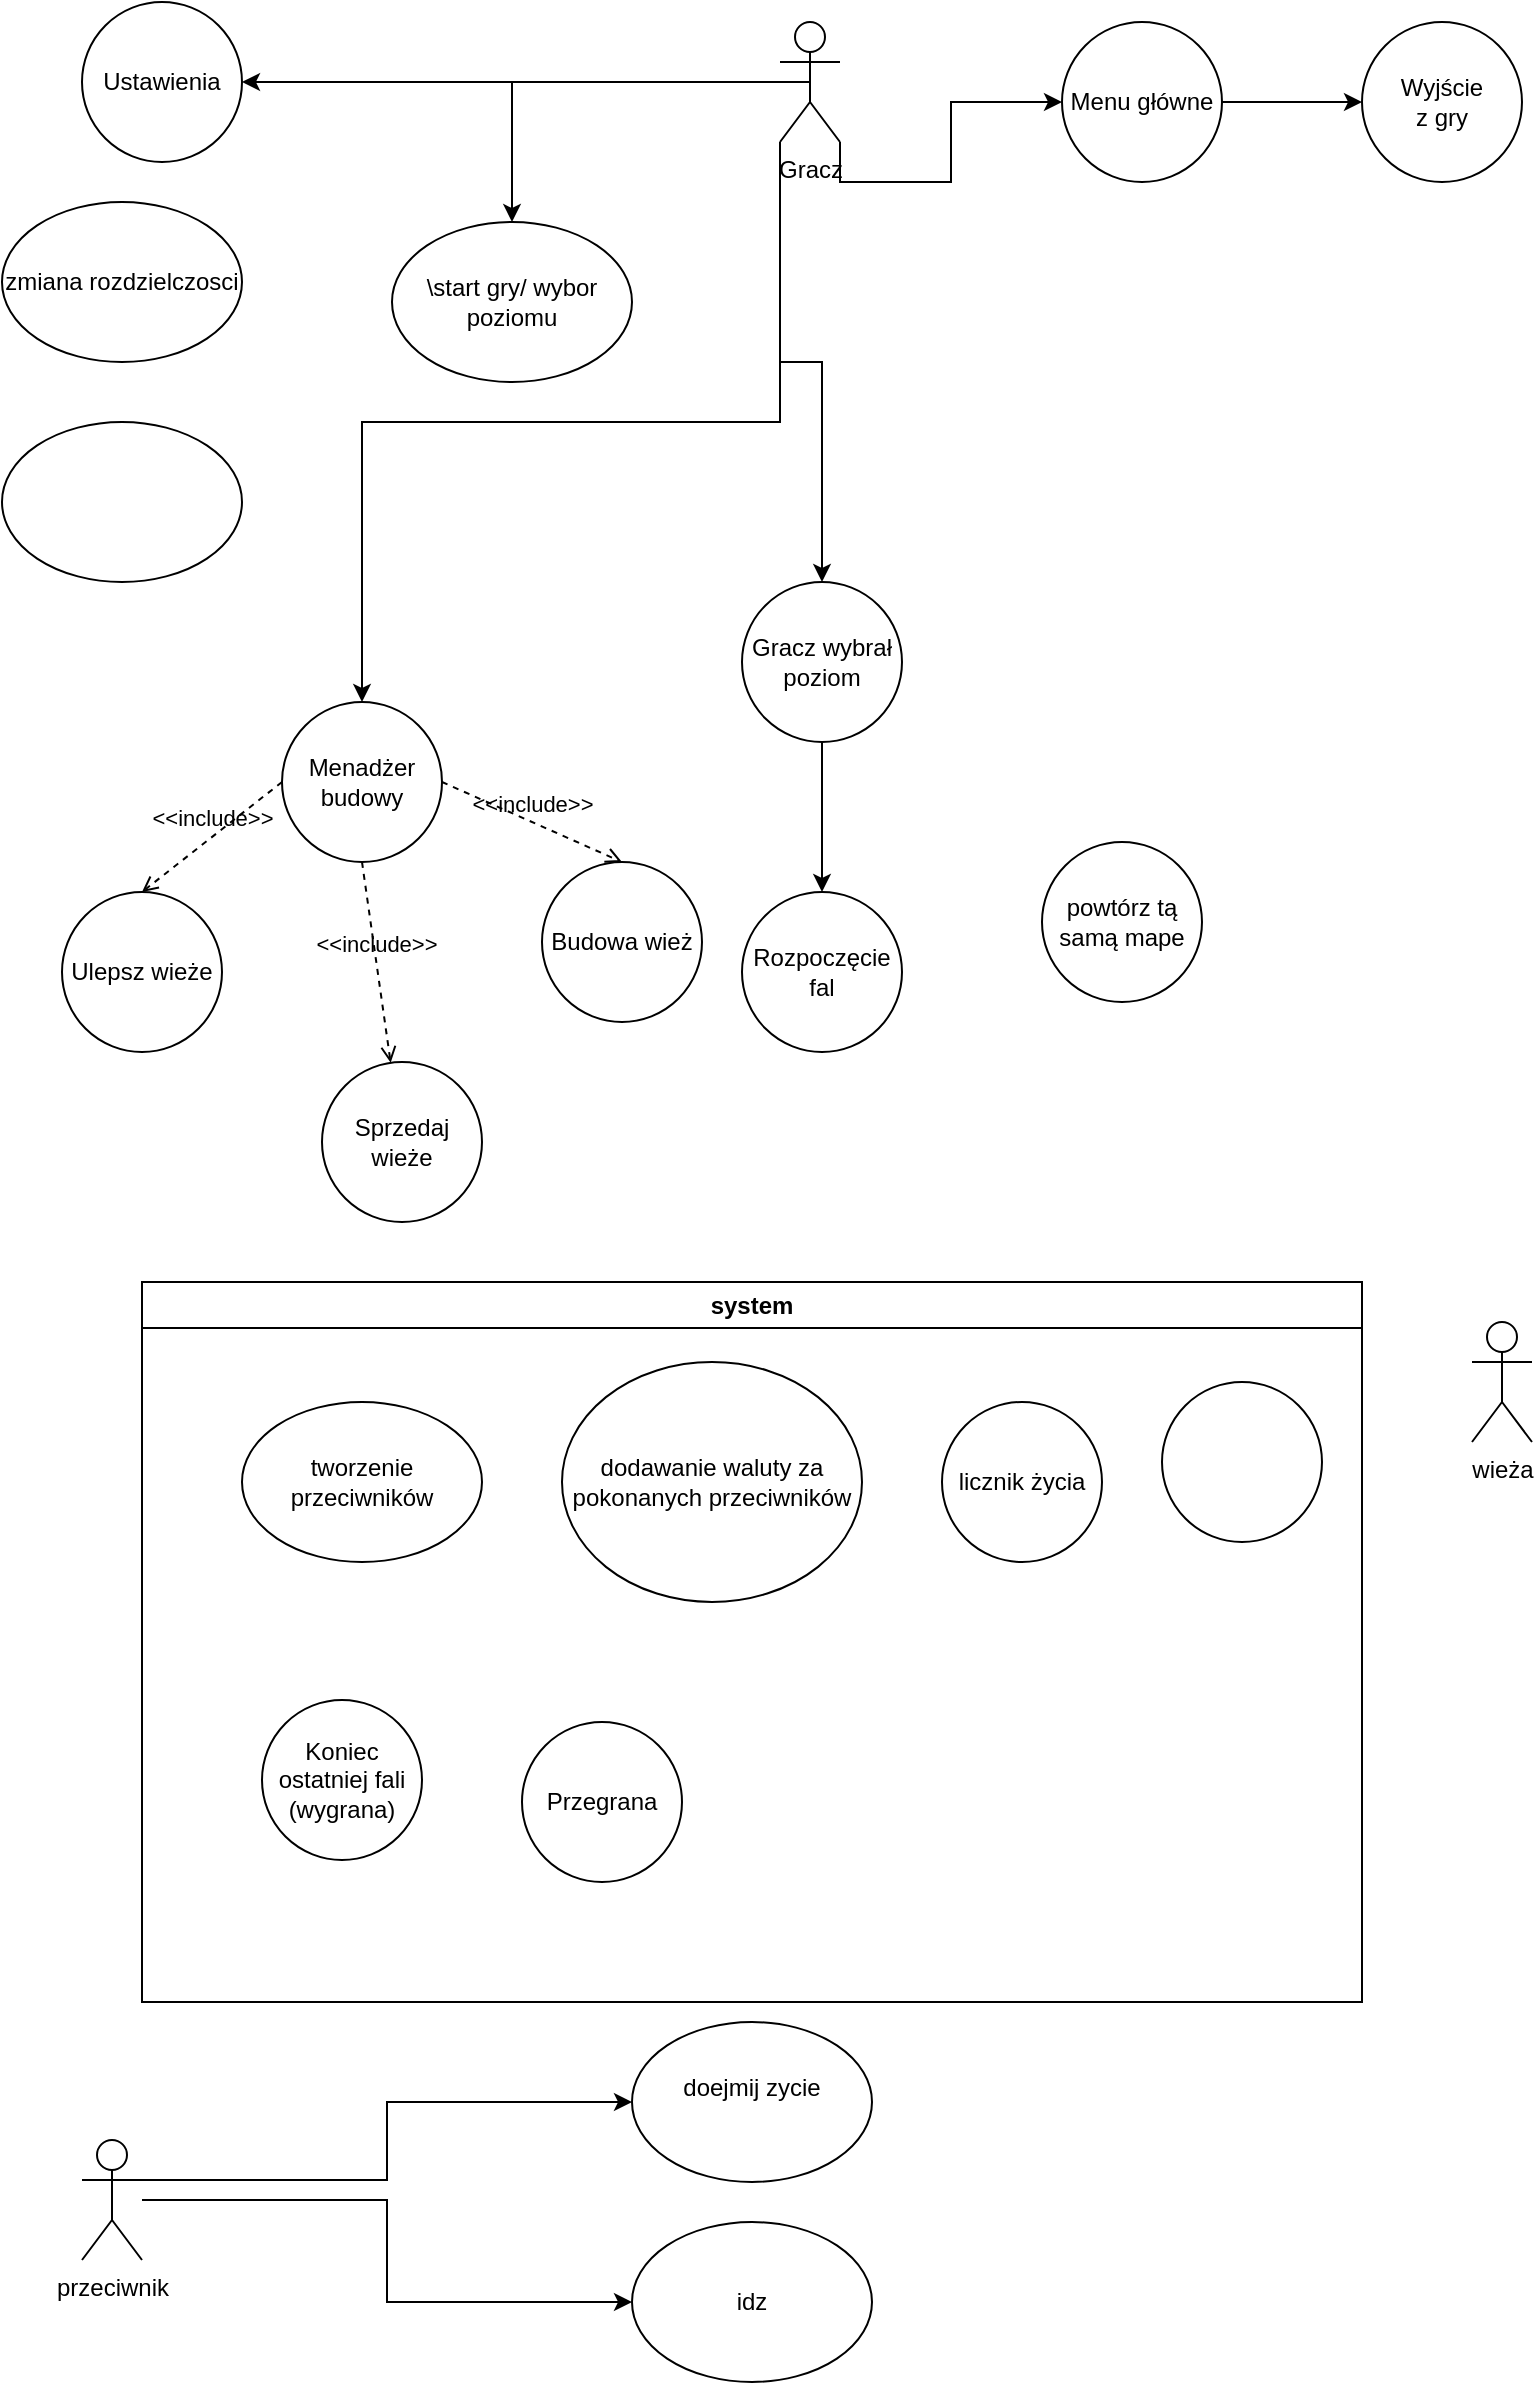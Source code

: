 <mxfile version="26.1.1">
  <diagram name="Strona-1" id="GtKuwoUM9BS78JBKEteD">
    <mxGraphModel dx="1434" dy="778" grid="1" gridSize="10" guides="1" tooltips="1" connect="1" arrows="1" fold="1" page="1" pageScale="1" pageWidth="827" pageHeight="1169" math="0" shadow="0">
      <root>
        <mxCell id="0" />
        <mxCell id="1" parent="0" />
        <mxCell id="KREq8-2agoi1I6AGwySA-32" value="\start gry/ wybor poziomu" style="ellipse;whiteSpace=wrap;html=1;" parent="1" vertex="1">
          <mxGeometry x="245" y="210" width="120" height="80" as="geometry" />
        </mxCell>
        <mxCell id="KREq8-2agoi1I6AGwySA-34" style="edgeStyle=orthogonalEdgeStyle;rounded=0;orthogonalLoop=1;jettySize=auto;html=1;exitX=0.5;exitY=0.5;exitDx=0;exitDy=0;exitPerimeter=0;" parent="1" source="KREq8-2agoi1I6AGwySA-33" target="KREq8-2agoi1I6AGwySA-32" edge="1">
          <mxGeometry relative="1" as="geometry" />
        </mxCell>
        <mxCell id="KREq8-2agoi1I6AGwySA-80" style="edgeStyle=orthogonalEdgeStyle;rounded=0;orthogonalLoop=1;jettySize=auto;html=1;exitX=1;exitY=1;exitDx=0;exitDy=0;exitPerimeter=0;" parent="1" source="KREq8-2agoi1I6AGwySA-33" target="KREq8-2agoi1I6AGwySA-35" edge="1">
          <mxGeometry relative="1" as="geometry" />
        </mxCell>
        <mxCell id="KREq8-2agoi1I6AGwySA-88" style="edgeStyle=orthogonalEdgeStyle;rounded=0;orthogonalLoop=1;jettySize=auto;html=1;exitX=0;exitY=1;exitDx=0;exitDy=0;exitPerimeter=0;" parent="1" source="KREq8-2agoi1I6AGwySA-33" target="KREq8-2agoi1I6AGwySA-51" edge="1">
          <mxGeometry relative="1" as="geometry" />
        </mxCell>
        <mxCell id="KREq8-2agoi1I6AGwySA-91" style="edgeStyle=orthogonalEdgeStyle;rounded=0;orthogonalLoop=1;jettySize=auto;html=1;exitX=0;exitY=1;exitDx=0;exitDy=0;exitPerimeter=0;" parent="1" source="KREq8-2agoi1I6AGwySA-33" target="KREq8-2agoi1I6AGwySA-50" edge="1">
          <mxGeometry relative="1" as="geometry" />
        </mxCell>
        <mxCell id="KREq8-2agoi1I6AGwySA-93" style="edgeStyle=orthogonalEdgeStyle;rounded=0;orthogonalLoop=1;jettySize=auto;html=1;exitX=0.5;exitY=0.5;exitDx=0;exitDy=0;exitPerimeter=0;" parent="1" source="KREq8-2agoi1I6AGwySA-33" target="KREq8-2agoi1I6AGwySA-38" edge="1">
          <mxGeometry relative="1" as="geometry" />
        </mxCell>
        <mxCell id="KREq8-2agoi1I6AGwySA-33" value="Gracz&lt;div&gt;&lt;br&gt;&lt;/div&gt;" style="shape=umlActor;verticalLabelPosition=bottom;verticalAlign=top;html=1;outlineConnect=0;" parent="1" vertex="1">
          <mxGeometry x="439" y="110" width="30" height="60" as="geometry" />
        </mxCell>
        <mxCell id="KREq8-2agoi1I6AGwySA-38" value="Ustawienia" style="ellipse;whiteSpace=wrap;html=1;aspect=fixed;" parent="1" vertex="1">
          <mxGeometry x="90" y="100" width="80" height="80" as="geometry" />
        </mxCell>
        <mxCell id="KREq8-2agoi1I6AGwySA-44" value="Wyjście&lt;div&gt;z gry&lt;/div&gt;" style="ellipse;whiteSpace=wrap;html=1;aspect=fixed;" parent="1" vertex="1">
          <mxGeometry x="730" y="110" width="80" height="80" as="geometry" />
        </mxCell>
        <mxCell id="C1RNzL34NxAM10WFRyO1-7" style="edgeStyle=orthogonalEdgeStyle;rounded=0;orthogonalLoop=1;jettySize=auto;html=1;" edge="1" parent="1" source="KREq8-2agoi1I6AGwySA-50" target="KREq8-2agoi1I6AGwySA-52">
          <mxGeometry relative="1" as="geometry" />
        </mxCell>
        <mxCell id="KREq8-2agoi1I6AGwySA-50" value="Gracz wybrał poziom" style="ellipse;whiteSpace=wrap;html=1;aspect=fixed;" parent="1" vertex="1">
          <mxGeometry x="420" y="390" width="80" height="80" as="geometry" />
        </mxCell>
        <mxCell id="KREq8-2agoi1I6AGwySA-51" value="Menadżer budowy" style="ellipse;whiteSpace=wrap;html=1;aspect=fixed;" parent="1" vertex="1">
          <mxGeometry x="190" y="450" width="80" height="80" as="geometry" />
        </mxCell>
        <mxCell id="KREq8-2agoi1I6AGwySA-52" value="Rozpoczęcie fal" style="ellipse;whiteSpace=wrap;html=1;aspect=fixed;" parent="1" vertex="1">
          <mxGeometry x="420" y="545" width="80" height="80" as="geometry" />
        </mxCell>
        <mxCell id="KREq8-2agoi1I6AGwySA-71" value="powtórz tą samą mape" style="ellipse;whiteSpace=wrap;html=1;aspect=fixed;" parent="1" vertex="1">
          <mxGeometry x="570" y="520" width="80" height="80" as="geometry" />
        </mxCell>
        <mxCell id="KREq8-2agoi1I6AGwySA-98" value="Ulepsz wieże" style="ellipse;whiteSpace=wrap;html=1;aspect=fixed;" parent="1" vertex="1">
          <mxGeometry x="80" y="545" width="80" height="80" as="geometry" />
        </mxCell>
        <mxCell id="KREq8-2agoi1I6AGwySA-99" value="Sprzedaj wieże" style="ellipse;whiteSpace=wrap;html=1;aspect=fixed;" parent="1" vertex="1">
          <mxGeometry x="210" y="630" width="80" height="80" as="geometry" />
        </mxCell>
        <mxCell id="KREq8-2agoi1I6AGwySA-100" value="Budowa wież" style="ellipse;whiteSpace=wrap;html=1;aspect=fixed;" parent="1" vertex="1">
          <mxGeometry x="320" y="530" width="80" height="80" as="geometry" />
        </mxCell>
        <mxCell id="C1RNzL34NxAM10WFRyO1-14" value="system" style="swimlane;whiteSpace=wrap;html=1;" vertex="1" parent="1">
          <mxGeometry x="120" y="740" width="610" height="360" as="geometry" />
        </mxCell>
        <mxCell id="C1RNzL34NxAM10WFRyO1-16" value="tworzenie przeciwników" style="ellipse;whiteSpace=wrap;html=1;" vertex="1" parent="C1RNzL34NxAM10WFRyO1-14">
          <mxGeometry x="50" y="60" width="120" height="80" as="geometry" />
        </mxCell>
        <mxCell id="C1RNzL34NxAM10WFRyO1-17" value="dodawanie waluty za pokonanych przeciwników" style="ellipse;whiteSpace=wrap;html=1;" vertex="1" parent="C1RNzL34NxAM10WFRyO1-14">
          <mxGeometry x="210" y="40" width="150" height="120" as="geometry" />
        </mxCell>
        <mxCell id="C1RNzL34NxAM10WFRyO1-18" value="licznik życia" style="ellipse;whiteSpace=wrap;html=1;aspect=fixed;" vertex="1" parent="C1RNzL34NxAM10WFRyO1-14">
          <mxGeometry x="400" y="60" width="80" height="80" as="geometry" />
        </mxCell>
        <mxCell id="C1RNzL34NxAM10WFRyO1-19" value="" style="ellipse;whiteSpace=wrap;html=1;aspect=fixed;" vertex="1" parent="C1RNzL34NxAM10WFRyO1-14">
          <mxGeometry x="510" y="50" width="80" height="80" as="geometry" />
        </mxCell>
        <mxCell id="KREq8-2agoi1I6AGwySA-65" value="Koniec ostatniej fali&lt;div&gt;(wygrana)&lt;/div&gt;" style="ellipse;whiteSpace=wrap;html=1;aspect=fixed;" parent="C1RNzL34NxAM10WFRyO1-14" vertex="1">
          <mxGeometry x="60" y="209" width="80" height="80" as="geometry" />
        </mxCell>
        <mxCell id="KREq8-2agoi1I6AGwySA-68" value="Przegrana" style="ellipse;whiteSpace=wrap;html=1;aspect=fixed;" parent="C1RNzL34NxAM10WFRyO1-14" vertex="1">
          <mxGeometry x="190" y="220" width="80" height="80" as="geometry" />
        </mxCell>
        <mxCell id="C1RNzL34NxAM10WFRyO1-21" style="edgeStyle=orthogonalEdgeStyle;rounded=0;orthogonalLoop=1;jettySize=auto;html=1;" edge="1" parent="1" source="KREq8-2agoi1I6AGwySA-35" target="KREq8-2agoi1I6AGwySA-44">
          <mxGeometry relative="1" as="geometry" />
        </mxCell>
        <mxCell id="KREq8-2agoi1I6AGwySA-35" value="Menu główne" style="ellipse;whiteSpace=wrap;html=1;aspect=fixed;" parent="1" vertex="1">
          <mxGeometry x="580" y="110" width="80" height="80" as="geometry" />
        </mxCell>
        <mxCell id="C1RNzL34NxAM10WFRyO1-26" style="edgeStyle=orthogonalEdgeStyle;rounded=0;orthogonalLoop=1;jettySize=auto;html=1;" edge="1" parent="1" source="C1RNzL34NxAM10WFRyO1-22" target="C1RNzL34NxAM10WFRyO1-23">
          <mxGeometry relative="1" as="geometry" />
        </mxCell>
        <mxCell id="C1RNzL34NxAM10WFRyO1-34" style="edgeStyle=orthogonalEdgeStyle;rounded=0;orthogonalLoop=1;jettySize=auto;html=1;exitX=1;exitY=0.333;exitDx=0;exitDy=0;exitPerimeter=0;" edge="1" parent="1" source="C1RNzL34NxAM10WFRyO1-22" target="C1RNzL34NxAM10WFRyO1-24">
          <mxGeometry relative="1" as="geometry" />
        </mxCell>
        <mxCell id="C1RNzL34NxAM10WFRyO1-22" value="przeciwnik&lt;div&gt;&lt;br&gt;&lt;/div&gt;" style="shape=umlActor;verticalLabelPosition=bottom;verticalAlign=top;html=1;outlineConnect=0;" vertex="1" parent="1">
          <mxGeometry x="90" y="1169" width="30" height="60" as="geometry" />
        </mxCell>
        <mxCell id="C1RNzL34NxAM10WFRyO1-23" value="idz" style="ellipse;whiteSpace=wrap;html=1;" vertex="1" parent="1">
          <mxGeometry x="365" y="1210" width="120" height="80" as="geometry" />
        </mxCell>
        <mxCell id="C1RNzL34NxAM10WFRyO1-24" value="doejmij zycie&lt;div&gt;&lt;br&gt;&lt;/div&gt;" style="ellipse;whiteSpace=wrap;html=1;" vertex="1" parent="1">
          <mxGeometry x="365" y="1110" width="120" height="80" as="geometry" />
        </mxCell>
        <mxCell id="C1RNzL34NxAM10WFRyO1-30" value="wieża" style="shape=umlActor;verticalLabelPosition=bottom;verticalAlign=top;html=1;" vertex="1" parent="1">
          <mxGeometry x="785" y="760" width="30" height="60" as="geometry" />
        </mxCell>
        <mxCell id="C1RNzL34NxAM10WFRyO1-31" value="&amp;lt;&amp;lt;include&amp;gt;&amp;gt;" style="html=1;verticalAlign=bottom;labelBackgroundColor=none;endArrow=open;endFill=0;dashed=1;rounded=0;exitX=0.5;exitY=1;exitDx=0;exitDy=0;" edge="1" parent="1" source="KREq8-2agoi1I6AGwySA-51" target="KREq8-2agoi1I6AGwySA-99">
          <mxGeometry width="160" relative="1" as="geometry">
            <mxPoint x="480" y="440" as="sourcePoint" />
            <mxPoint x="640" y="440" as="targetPoint" />
          </mxGeometry>
        </mxCell>
        <mxCell id="C1RNzL34NxAM10WFRyO1-32" value="&amp;lt;&amp;lt;include&amp;gt;&amp;gt;" style="html=1;verticalAlign=bottom;labelBackgroundColor=none;endArrow=open;endFill=0;dashed=1;rounded=0;exitX=1;exitY=0.5;exitDx=0;exitDy=0;entryX=0.5;entryY=0;entryDx=0;entryDy=0;" edge="1" parent="1" source="KREq8-2agoi1I6AGwySA-51" target="KREq8-2agoi1I6AGwySA-100">
          <mxGeometry width="160" relative="1" as="geometry">
            <mxPoint x="480" y="440" as="sourcePoint" />
            <mxPoint x="640" y="440" as="targetPoint" />
          </mxGeometry>
        </mxCell>
        <mxCell id="C1RNzL34NxAM10WFRyO1-33" value="&amp;lt;&amp;lt;include&amp;gt;&amp;gt;" style="html=1;verticalAlign=bottom;labelBackgroundColor=none;endArrow=open;endFill=0;dashed=1;rounded=0;exitX=0;exitY=0.5;exitDx=0;exitDy=0;entryX=0.5;entryY=0;entryDx=0;entryDy=0;" edge="1" parent="1" source="KREq8-2agoi1I6AGwySA-51" target="KREq8-2agoi1I6AGwySA-98">
          <mxGeometry width="160" relative="1" as="geometry">
            <mxPoint x="480" y="440" as="sourcePoint" />
            <mxPoint x="640" y="440" as="targetPoint" />
          </mxGeometry>
        </mxCell>
        <mxCell id="C1RNzL34NxAM10WFRyO1-35" value="zmiana rozdzielczosci" style="ellipse;whiteSpace=wrap;html=1;" vertex="1" parent="1">
          <mxGeometry x="50" y="200" width="120" height="80" as="geometry" />
        </mxCell>
        <mxCell id="C1RNzL34NxAM10WFRyO1-36" value="" style="ellipse;whiteSpace=wrap;html=1;" vertex="1" parent="1">
          <mxGeometry x="50" y="310" width="120" height="80" as="geometry" />
        </mxCell>
      </root>
    </mxGraphModel>
  </diagram>
</mxfile>
